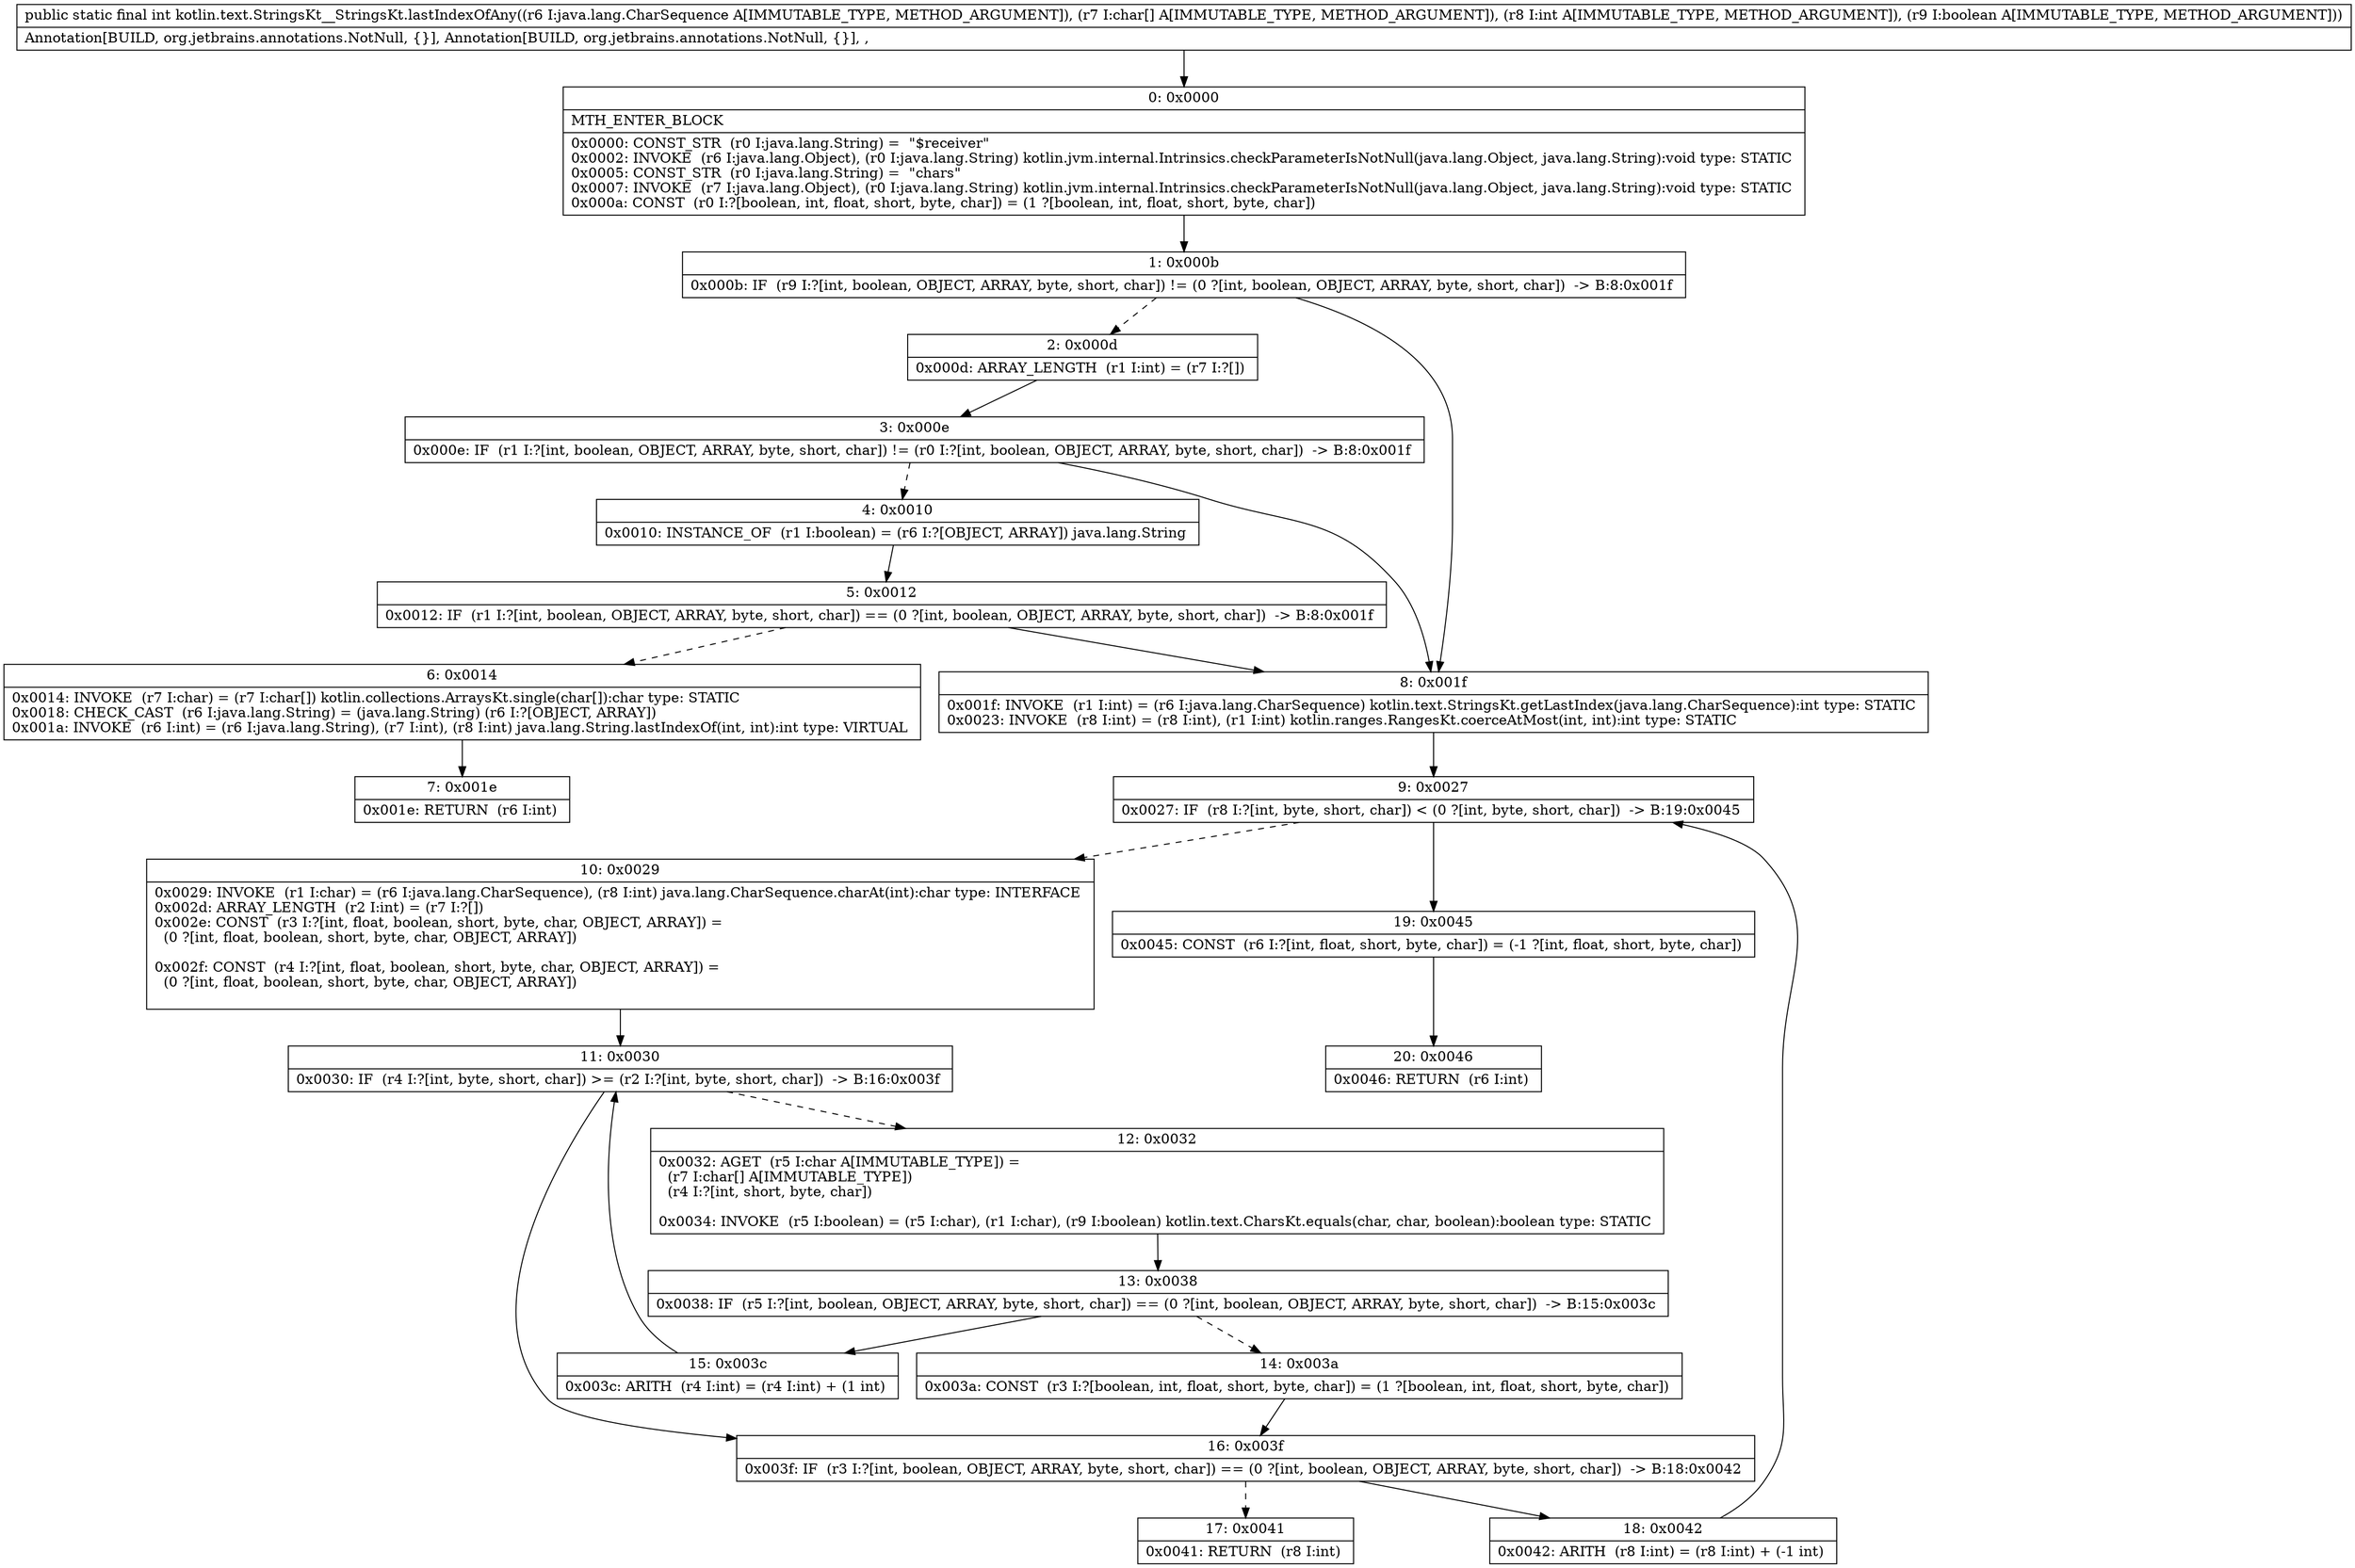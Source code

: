 digraph "CFG forkotlin.text.StringsKt__StringsKt.lastIndexOfAny(Ljava\/lang\/CharSequence;[CIZ)I" {
Node_0 [shape=record,label="{0\:\ 0x0000|MTH_ENTER_BLOCK\l|0x0000: CONST_STR  (r0 I:java.lang.String) =  \"$receiver\" \l0x0002: INVOKE  (r6 I:java.lang.Object), (r0 I:java.lang.String) kotlin.jvm.internal.Intrinsics.checkParameterIsNotNull(java.lang.Object, java.lang.String):void type: STATIC \l0x0005: CONST_STR  (r0 I:java.lang.String) =  \"chars\" \l0x0007: INVOKE  (r7 I:java.lang.Object), (r0 I:java.lang.String) kotlin.jvm.internal.Intrinsics.checkParameterIsNotNull(java.lang.Object, java.lang.String):void type: STATIC \l0x000a: CONST  (r0 I:?[boolean, int, float, short, byte, char]) = (1 ?[boolean, int, float, short, byte, char]) \l}"];
Node_1 [shape=record,label="{1\:\ 0x000b|0x000b: IF  (r9 I:?[int, boolean, OBJECT, ARRAY, byte, short, char]) != (0 ?[int, boolean, OBJECT, ARRAY, byte, short, char])  \-\> B:8:0x001f \l}"];
Node_2 [shape=record,label="{2\:\ 0x000d|0x000d: ARRAY_LENGTH  (r1 I:int) = (r7 I:?[]) \l}"];
Node_3 [shape=record,label="{3\:\ 0x000e|0x000e: IF  (r1 I:?[int, boolean, OBJECT, ARRAY, byte, short, char]) != (r0 I:?[int, boolean, OBJECT, ARRAY, byte, short, char])  \-\> B:8:0x001f \l}"];
Node_4 [shape=record,label="{4\:\ 0x0010|0x0010: INSTANCE_OF  (r1 I:boolean) = (r6 I:?[OBJECT, ARRAY]) java.lang.String \l}"];
Node_5 [shape=record,label="{5\:\ 0x0012|0x0012: IF  (r1 I:?[int, boolean, OBJECT, ARRAY, byte, short, char]) == (0 ?[int, boolean, OBJECT, ARRAY, byte, short, char])  \-\> B:8:0x001f \l}"];
Node_6 [shape=record,label="{6\:\ 0x0014|0x0014: INVOKE  (r7 I:char) = (r7 I:char[]) kotlin.collections.ArraysKt.single(char[]):char type: STATIC \l0x0018: CHECK_CAST  (r6 I:java.lang.String) = (java.lang.String) (r6 I:?[OBJECT, ARRAY]) \l0x001a: INVOKE  (r6 I:int) = (r6 I:java.lang.String), (r7 I:int), (r8 I:int) java.lang.String.lastIndexOf(int, int):int type: VIRTUAL \l}"];
Node_7 [shape=record,label="{7\:\ 0x001e|0x001e: RETURN  (r6 I:int) \l}"];
Node_8 [shape=record,label="{8\:\ 0x001f|0x001f: INVOKE  (r1 I:int) = (r6 I:java.lang.CharSequence) kotlin.text.StringsKt.getLastIndex(java.lang.CharSequence):int type: STATIC \l0x0023: INVOKE  (r8 I:int) = (r8 I:int), (r1 I:int) kotlin.ranges.RangesKt.coerceAtMost(int, int):int type: STATIC \l}"];
Node_9 [shape=record,label="{9\:\ 0x0027|0x0027: IF  (r8 I:?[int, byte, short, char]) \< (0 ?[int, byte, short, char])  \-\> B:19:0x0045 \l}"];
Node_10 [shape=record,label="{10\:\ 0x0029|0x0029: INVOKE  (r1 I:char) = (r6 I:java.lang.CharSequence), (r8 I:int) java.lang.CharSequence.charAt(int):char type: INTERFACE \l0x002d: ARRAY_LENGTH  (r2 I:int) = (r7 I:?[]) \l0x002e: CONST  (r3 I:?[int, float, boolean, short, byte, char, OBJECT, ARRAY]) = \l  (0 ?[int, float, boolean, short, byte, char, OBJECT, ARRAY])\l \l0x002f: CONST  (r4 I:?[int, float, boolean, short, byte, char, OBJECT, ARRAY]) = \l  (0 ?[int, float, boolean, short, byte, char, OBJECT, ARRAY])\l \l}"];
Node_11 [shape=record,label="{11\:\ 0x0030|0x0030: IF  (r4 I:?[int, byte, short, char]) \>= (r2 I:?[int, byte, short, char])  \-\> B:16:0x003f \l}"];
Node_12 [shape=record,label="{12\:\ 0x0032|0x0032: AGET  (r5 I:char A[IMMUTABLE_TYPE]) = \l  (r7 I:char[] A[IMMUTABLE_TYPE])\l  (r4 I:?[int, short, byte, char])\l \l0x0034: INVOKE  (r5 I:boolean) = (r5 I:char), (r1 I:char), (r9 I:boolean) kotlin.text.CharsKt.equals(char, char, boolean):boolean type: STATIC \l}"];
Node_13 [shape=record,label="{13\:\ 0x0038|0x0038: IF  (r5 I:?[int, boolean, OBJECT, ARRAY, byte, short, char]) == (0 ?[int, boolean, OBJECT, ARRAY, byte, short, char])  \-\> B:15:0x003c \l}"];
Node_14 [shape=record,label="{14\:\ 0x003a|0x003a: CONST  (r3 I:?[boolean, int, float, short, byte, char]) = (1 ?[boolean, int, float, short, byte, char]) \l}"];
Node_15 [shape=record,label="{15\:\ 0x003c|0x003c: ARITH  (r4 I:int) = (r4 I:int) + (1 int) \l}"];
Node_16 [shape=record,label="{16\:\ 0x003f|0x003f: IF  (r3 I:?[int, boolean, OBJECT, ARRAY, byte, short, char]) == (0 ?[int, boolean, OBJECT, ARRAY, byte, short, char])  \-\> B:18:0x0042 \l}"];
Node_17 [shape=record,label="{17\:\ 0x0041|0x0041: RETURN  (r8 I:int) \l}"];
Node_18 [shape=record,label="{18\:\ 0x0042|0x0042: ARITH  (r8 I:int) = (r8 I:int) + (\-1 int) \l}"];
Node_19 [shape=record,label="{19\:\ 0x0045|0x0045: CONST  (r6 I:?[int, float, short, byte, char]) = (\-1 ?[int, float, short, byte, char]) \l}"];
Node_20 [shape=record,label="{20\:\ 0x0046|0x0046: RETURN  (r6 I:int) \l}"];
MethodNode[shape=record,label="{public static final int kotlin.text.StringsKt__StringsKt.lastIndexOfAny((r6 I:java.lang.CharSequence A[IMMUTABLE_TYPE, METHOD_ARGUMENT]), (r7 I:char[] A[IMMUTABLE_TYPE, METHOD_ARGUMENT]), (r8 I:int A[IMMUTABLE_TYPE, METHOD_ARGUMENT]), (r9 I:boolean A[IMMUTABLE_TYPE, METHOD_ARGUMENT]))  | Annotation[BUILD, org.jetbrains.annotations.NotNull, \{\}], Annotation[BUILD, org.jetbrains.annotations.NotNull, \{\}], , \l}"];
MethodNode -> Node_0;
Node_0 -> Node_1;
Node_1 -> Node_2[style=dashed];
Node_1 -> Node_8;
Node_2 -> Node_3;
Node_3 -> Node_4[style=dashed];
Node_3 -> Node_8;
Node_4 -> Node_5;
Node_5 -> Node_6[style=dashed];
Node_5 -> Node_8;
Node_6 -> Node_7;
Node_8 -> Node_9;
Node_9 -> Node_10[style=dashed];
Node_9 -> Node_19;
Node_10 -> Node_11;
Node_11 -> Node_12[style=dashed];
Node_11 -> Node_16;
Node_12 -> Node_13;
Node_13 -> Node_14[style=dashed];
Node_13 -> Node_15;
Node_14 -> Node_16;
Node_15 -> Node_11;
Node_16 -> Node_17[style=dashed];
Node_16 -> Node_18;
Node_18 -> Node_9;
Node_19 -> Node_20;
}

